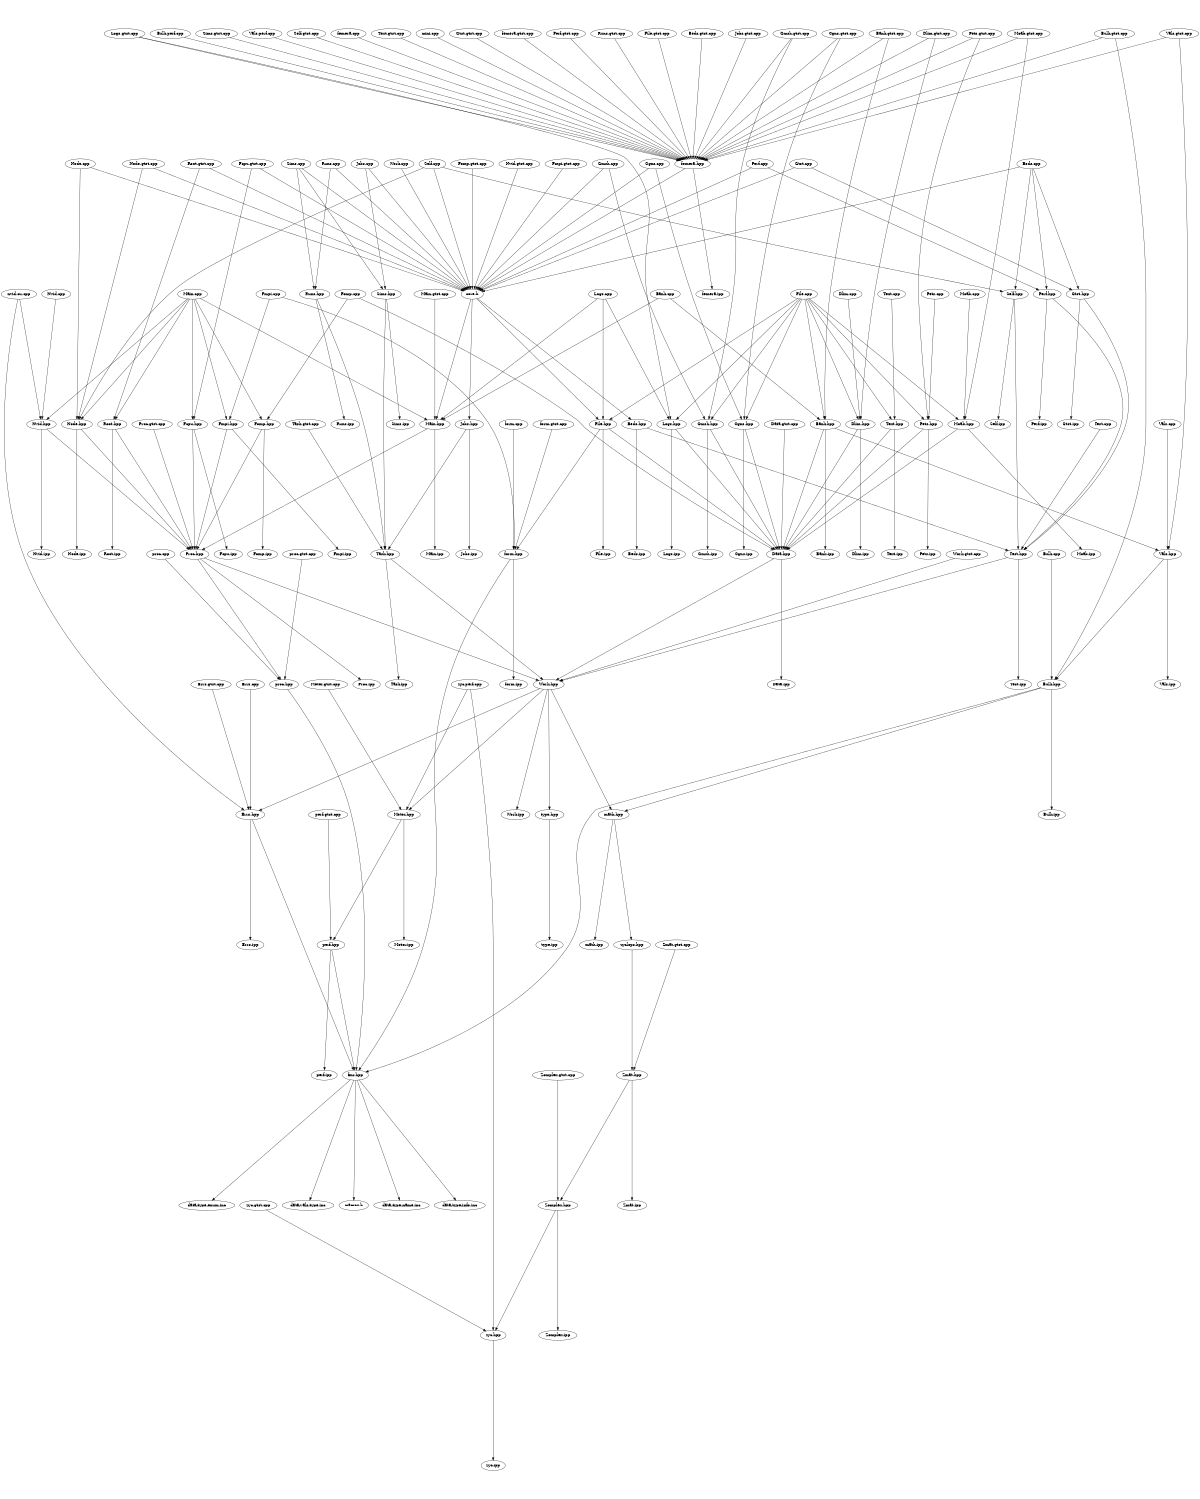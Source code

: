 digraph "source tree" {
    overlap=scale;
    size="8,10";
    ratio="fill";
    fontsize="16";
    fontname="Helvetica";
	clusterrank="local";
	"fmr.hpp" -> "data-vals-type.inc"
	"Root.gtst.cpp" -> "core.h"
	"Nvid.cpp" -> "Nvid.hpp"
	"proc.cpp" -> "proc.hpp"
	"File.cpp" -> "File.hpp"
	"proc.gtst.cpp" -> "proc.hpp"
	"Task.hpp" -> "Task.ipp"
	"Self.cpp" -> "Node.hpp"
	"Main.gtst.cpp" -> "Main.hpp"
	"Self.cpp" -> "Self.hpp"
	"Main.cpp" -> "Fomp.hpp"
	"Bank.hpp" -> "Vals.hpp"
	"Vals.hpp" -> "Bulk.hpp"
	"Root.hpp" -> "Proc.hpp"
	"Node.hpp" -> "Node.ipp"
	"Cgns.gtst.cpp" -> "femera.hpp"
	"Runs.hpp" -> "Task.hpp"
	"File.hpp" -> "File.ipp"
	"perf.hpp" -> "fmr.hpp"
	"Zmat.hpp" -> "Zomplex.hpp"
	"Bank.hpp" -> "Data.hpp"
	"mini.cpp" -> "femera.hpp"
	"Nvid.hpp" -> "Nvid.ipp"
	"type.hpp" -> "type.ipp"
	"Sims.cpp" -> "core.h"
	"fmr.hpp" -> "macros.h"
	"Dlim.gtst.cpp" -> "Dlim.hpp"
	"Gmsh.hpp" -> "Data.hpp"
	"Gtst.gtst.cpp" -> "femera.hpp"
	"Fomp.hpp" -> "Fomp.ipp"
	"Fcpu.hpp" -> "Fcpu.ipp"
	"Jobs.hpp" -> "Task.hpp"
	"Dlim.cpp" -> "Dlim.hpp"
	"Moab.gtst.cpp" -> "femera.hpp"
	"Pets.gtst.cpp" -> "Pets.hpp"
	"File.cpp" -> "Cgns.hpp"
	"femera.gtst.cpp" -> "femera.hpp"
	"femera.hpp" -> "femera.ipp"
	"Root.gtst.cpp" -> "Root.hpp"
	"Work.hpp" -> "math.hpp"
	"Cgns.hpp" -> "Data.hpp"
	"Fcpu.gtst.cpp" -> "core.h"
	"File.hpp" -> "Data.hpp"
	"Moab.hpp" -> "Moab.ipp"
	"form.hpp" -> "form.ipp"
	"Meter.gtst.cpp" -> "Meter.hpp"
	"Text.cpp" -> "Text.hpp"
	"Text.hpp" -> "Text.ipp"
	"Moab.gtst.cpp" -> "Moab.hpp"
	"File.cpp" -> "Pets.hpp"
	"Node.cpp" -> "core.h"
	"Zmat.hpp" -> "Zmat.ipp"
	"Perf.hpp" -> "Perf.ipp"
	"Work.hpp" -> "Errs.hpp"
	"zyc.perf.cpp" -> "Meter.hpp"
	"Beds.cpp" -> "Gtst.hpp"
	"Main.cpp" -> "Main.hpp"
	"Perf.gtst.cpp" -> "femera.hpp"
	"Node.gtst.cpp" -> "core.h"
	"Dlim.hpp" -> "Dlim.ipp"
	"math.hpp" -> "math.ipp"
	"Test.hpp" -> "Work.hpp"
	"Data.hpp" -> "Data.ipp"
	"Perf.hpp" -> "Test.hpp"
	"Runs.cpp" -> "Runs.hpp"
	"Test.hpp" -> "Test.ipp"
	"Jobs.cpp" -> "core.h"
	"Logs.hpp" -> "Data.hpp"
	"Perf.cpp" -> "Perf.hpp"
	"Runs.gtst.cpp" -> "femera.hpp"
	"File.cpp" -> "Text.hpp"
	"Runs.cpp" -> "core.h"
	"Fmpi.hpp" -> "Fmpi.ipp"
	"Pets.cpp" -> "Pets.hpp"
	"zyc.hpp" -> "zyc.ipp"
	"Moab.hpp" -> "Data.hpp"
	"Meter.hpp" -> "perf.hpp"
	"Beds.cpp" -> "Perf.hpp"
	"Logs.gtst.cpp" -> "femera.hpp"
	"Beds.hpp" -> "Test.hpp"
	"Fmpi.gtst.cpp" -> "core.h"
	"Work.gtst.cpp" -> "Work.hpp"
	"Test.cpp" -> "Test.hpp"
	"Main.cpp" -> "Fmpi.hpp"
	"Pets.hpp" -> "Pets.ipp"
	"Cgns.hpp" -> "Cgns.ipp"
	"perf.hpp" -> "perf.ipp"
	"perf.gtst.cpp" -> "perf.hpp"
	"Zomplex.gtst.cpp" -> "Zomplex.hpp"
	"fmr.hpp" -> "data-type-name.inc"
	"Sims.cpp" -> "Sims.hpp"
	"Work.cpp" -> "core.h"
	"Logs.cpp" -> "Main.hpp"
	"File.gtst.cpp" -> "femera.hpp"
	"File.cpp" -> "Moab.hpp"
	"Dlim.gtst.cpp" -> "femera.hpp"
	"Task.gtst.cpp" -> "Task.hpp"
	"Node.cpp" -> "Node.hpp"
	"Bulk.gtst.cpp" -> "Bulk.hpp"
	"Work.hpp" -> "type.hpp"
	"Gtst.cpp" -> "Gtst.hpp"
	"Beds.hpp" -> "Beds.ipp"
	"core.h" -> "File.hpp"
	"Cgns.cpp" -> "core.h"
	"Self.hpp" -> "Test.hpp"
	"Gtst.hpp" -> "Test.hpp"
	"Dlim.hpp" -> "Data.hpp"
	"Beds.gtst.cpp" -> "femera.hpp"
	"Errs.gtst.cpp" -> "Errs.hpp"
	"Fmpi.hpp" -> "Proc.hpp"
	"Jobs.gtst.cpp" -> "femera.hpp"
	"Main.cpp" -> "Fcpu.hpp"
	"Gtst.hpp" -> "Gtst.ipp"
	"Sims.cpp" -> "Runs.hpp"
	"Perf.cpp" -> "core.h"
	"Bank.gtst.cpp" -> "Bank.hpp"
	"Gtst.cpp" -> "core.h"
	"Vals.cpp" -> "Vals.hpp"
	"Pets.gtst.cpp" -> "femera.hpp"
	"Main.hpp" -> "Main.ipp"
	"Main.cpp" -> "Node.hpp"
	"Proc.hpp" -> "Work.hpp"
	"Bank.hpp" -> "Bank.ipp"
	"Fomp.cpp" -> "Fomp.hpp"
	"Data.gtst.cpp" -> "Data.hpp"
	"Fmpi.cpp" -> "form.hpp"
	"Bulk.hpp" -> "math.hpp"
	"Bulk.perf.cpp" -> "femera.hpp"
	"Gmsh.gtst.cpp" -> "Gmsh.hpp"
	"Cgns.gtst.cpp" -> "Cgns.hpp"
	"Node.gtst.cpp" -> "Node.hpp"
	"Bulk.cpp" -> "Bulk.hpp"
	"core.h" -> "Beds.hpp"
	"Bank.cpp" -> "Main.hpp"
	"Main.cpp" -> "Nvid.hpp"
	"Logs.cpp" -> "Logs.hpp"
	"Data.hpp" -> "Work.hpp"
	"Zomplex.hpp" -> "Zomplex.ipp"
	"Bank.cpp" -> "Bank.hpp"
	"Bulk.gtst.cpp" -> "femera.hpp"
	"Jobs.hpp" -> "Jobs.ipp"
	"math.hpp" -> "zyclops.hpp"
	"proc.hpp" -> "fmr.hpp"
	"File.cpp" -> "Gmsh.hpp"
	"femera.hpp" -> "core.h"
	"fmr.hpp" -> "data-type-info.inc"
	"Bulk.hpp" -> "Bulk.ipp"
	"Proc.hpp" -> "Proc.ipp"
	"Task.hpp" -> "Work.hpp"
	"Fomp.cpp" -> "Data.hpp"
	"fmr.hpp" -> "data-type-enum.inc"
	"Root.hpp" -> "Root.ipp"
	"File.hpp" -> "form.hpp"
	"form.cpp" -> "form.hpp"
	"Fomp.gtst.cpp" -> "core.h"
	"nvid.cu.cpp" -> "Nvid.hpp"
	"Work.hpp" -> "Work.ipp"
	"Work.hpp" -> "Meter.hpp"
	"Fomp.hpp" -> "Proc.hpp"
	"Gmsh.cpp" -> "core.h"
	"Main.cpp" -> "Root.hpp"
	"Beds.cpp" -> "Self.hpp"
	"core.h" -> "Jobs.hpp"
	"zyc.perf.cpp" -> "zyc.hpp"
	"File.cpp" -> "Bank.hpp"
	"Zomplex.hpp" -> "zyc.hpp"
	"Sims.hpp" -> "Sims.ipp"
	"Sims.gtst.cpp" -> "femera.hpp"
	"nvid.cu.cpp" -> "Errs.hpp"
	"Vals.perf.cpp" -> "femera.hpp"
	"Bulk.hpp" -> "fmr.hpp"
	"Gmsh.cpp" -> "Gmsh.hpp"
	"Self.gtst.cpp" -> "femera.hpp"
	"Bank.gtst.cpp" -> "femera.hpp"
	"Logs.cpp" -> "File.hpp"
	"Errs.hpp" -> "Errs.ipp"
	"Logs.hpp" -> "Logs.ipp"
	"Fcpu.gtst.cpp" -> "Fcpu.hpp"
	"Text.hpp" -> "Data.hpp"
	"femera.cpp" -> "femera.hpp"
	"form.hpp" -> "fmr.hpp"
	"Fmpi.cpp" -> "Fmpi.hpp"
	"Gmsh.hpp" -> "Gmsh.ipp"
	"Fcpu.hpp" -> "Proc.hpp"
	"Moab.cpp" -> "Moab.hpp"
	"Proc.gtst.cpp" -> "Proc.hpp"
	"Text.gtst.cpp" -> "femera.hpp"
	"Logs.gtst.cpp" -> "Logs.hpp"
	"core.h" -> "Main.hpp"
	"Errs.cpp" -> "Errs.hpp"
	"Node.hpp" -> "Proc.hpp"
	"Pets.hpp" -> "Data.hpp"
	"Vals.gtst.cpp" -> "Vals.hpp"
	"Errs.hpp" -> "fmr.hpp"
	"Meter.hpp" -> "Meter.ipp"
	"Proc.hpp" -> "proc.hpp"
	"zyclops.hpp" -> "Zmat.hpp"
	"form.gtst.cpp" -> "form.hpp"
	"Gmsh.gtst.cpp" -> "femera.hpp"
	"Main.hpp" -> "Proc.hpp"
	"Nvid.hpp" -> "Proc.hpp"
	"Cgns.cpp" -> "Cgns.hpp"
	"Vals.hpp" -> "Vals.ipp"
	"Nvid.gtst.cpp" -> "core.h"
	"Zmat.gtst.cpp" -> "Zmat.hpp"
	"Sims.hpp" -> "Task.hpp"
	"Self.cpp" -> "core.h"
	"Runs.hpp" -> "Runs.ipp"
	"Self.hpp" -> "Self.ipp"
	"zyc.gtst.cpp" -> "zyc.hpp"
	"Beds.cpp" -> "core.h"
	"File.cpp" -> "Logs.hpp"
	"File.cpp" -> "Dlim.hpp"
	"Vals.gtst.cpp" -> "femera.hpp"
	"Jobs.cpp" -> "Sims.hpp"
}
